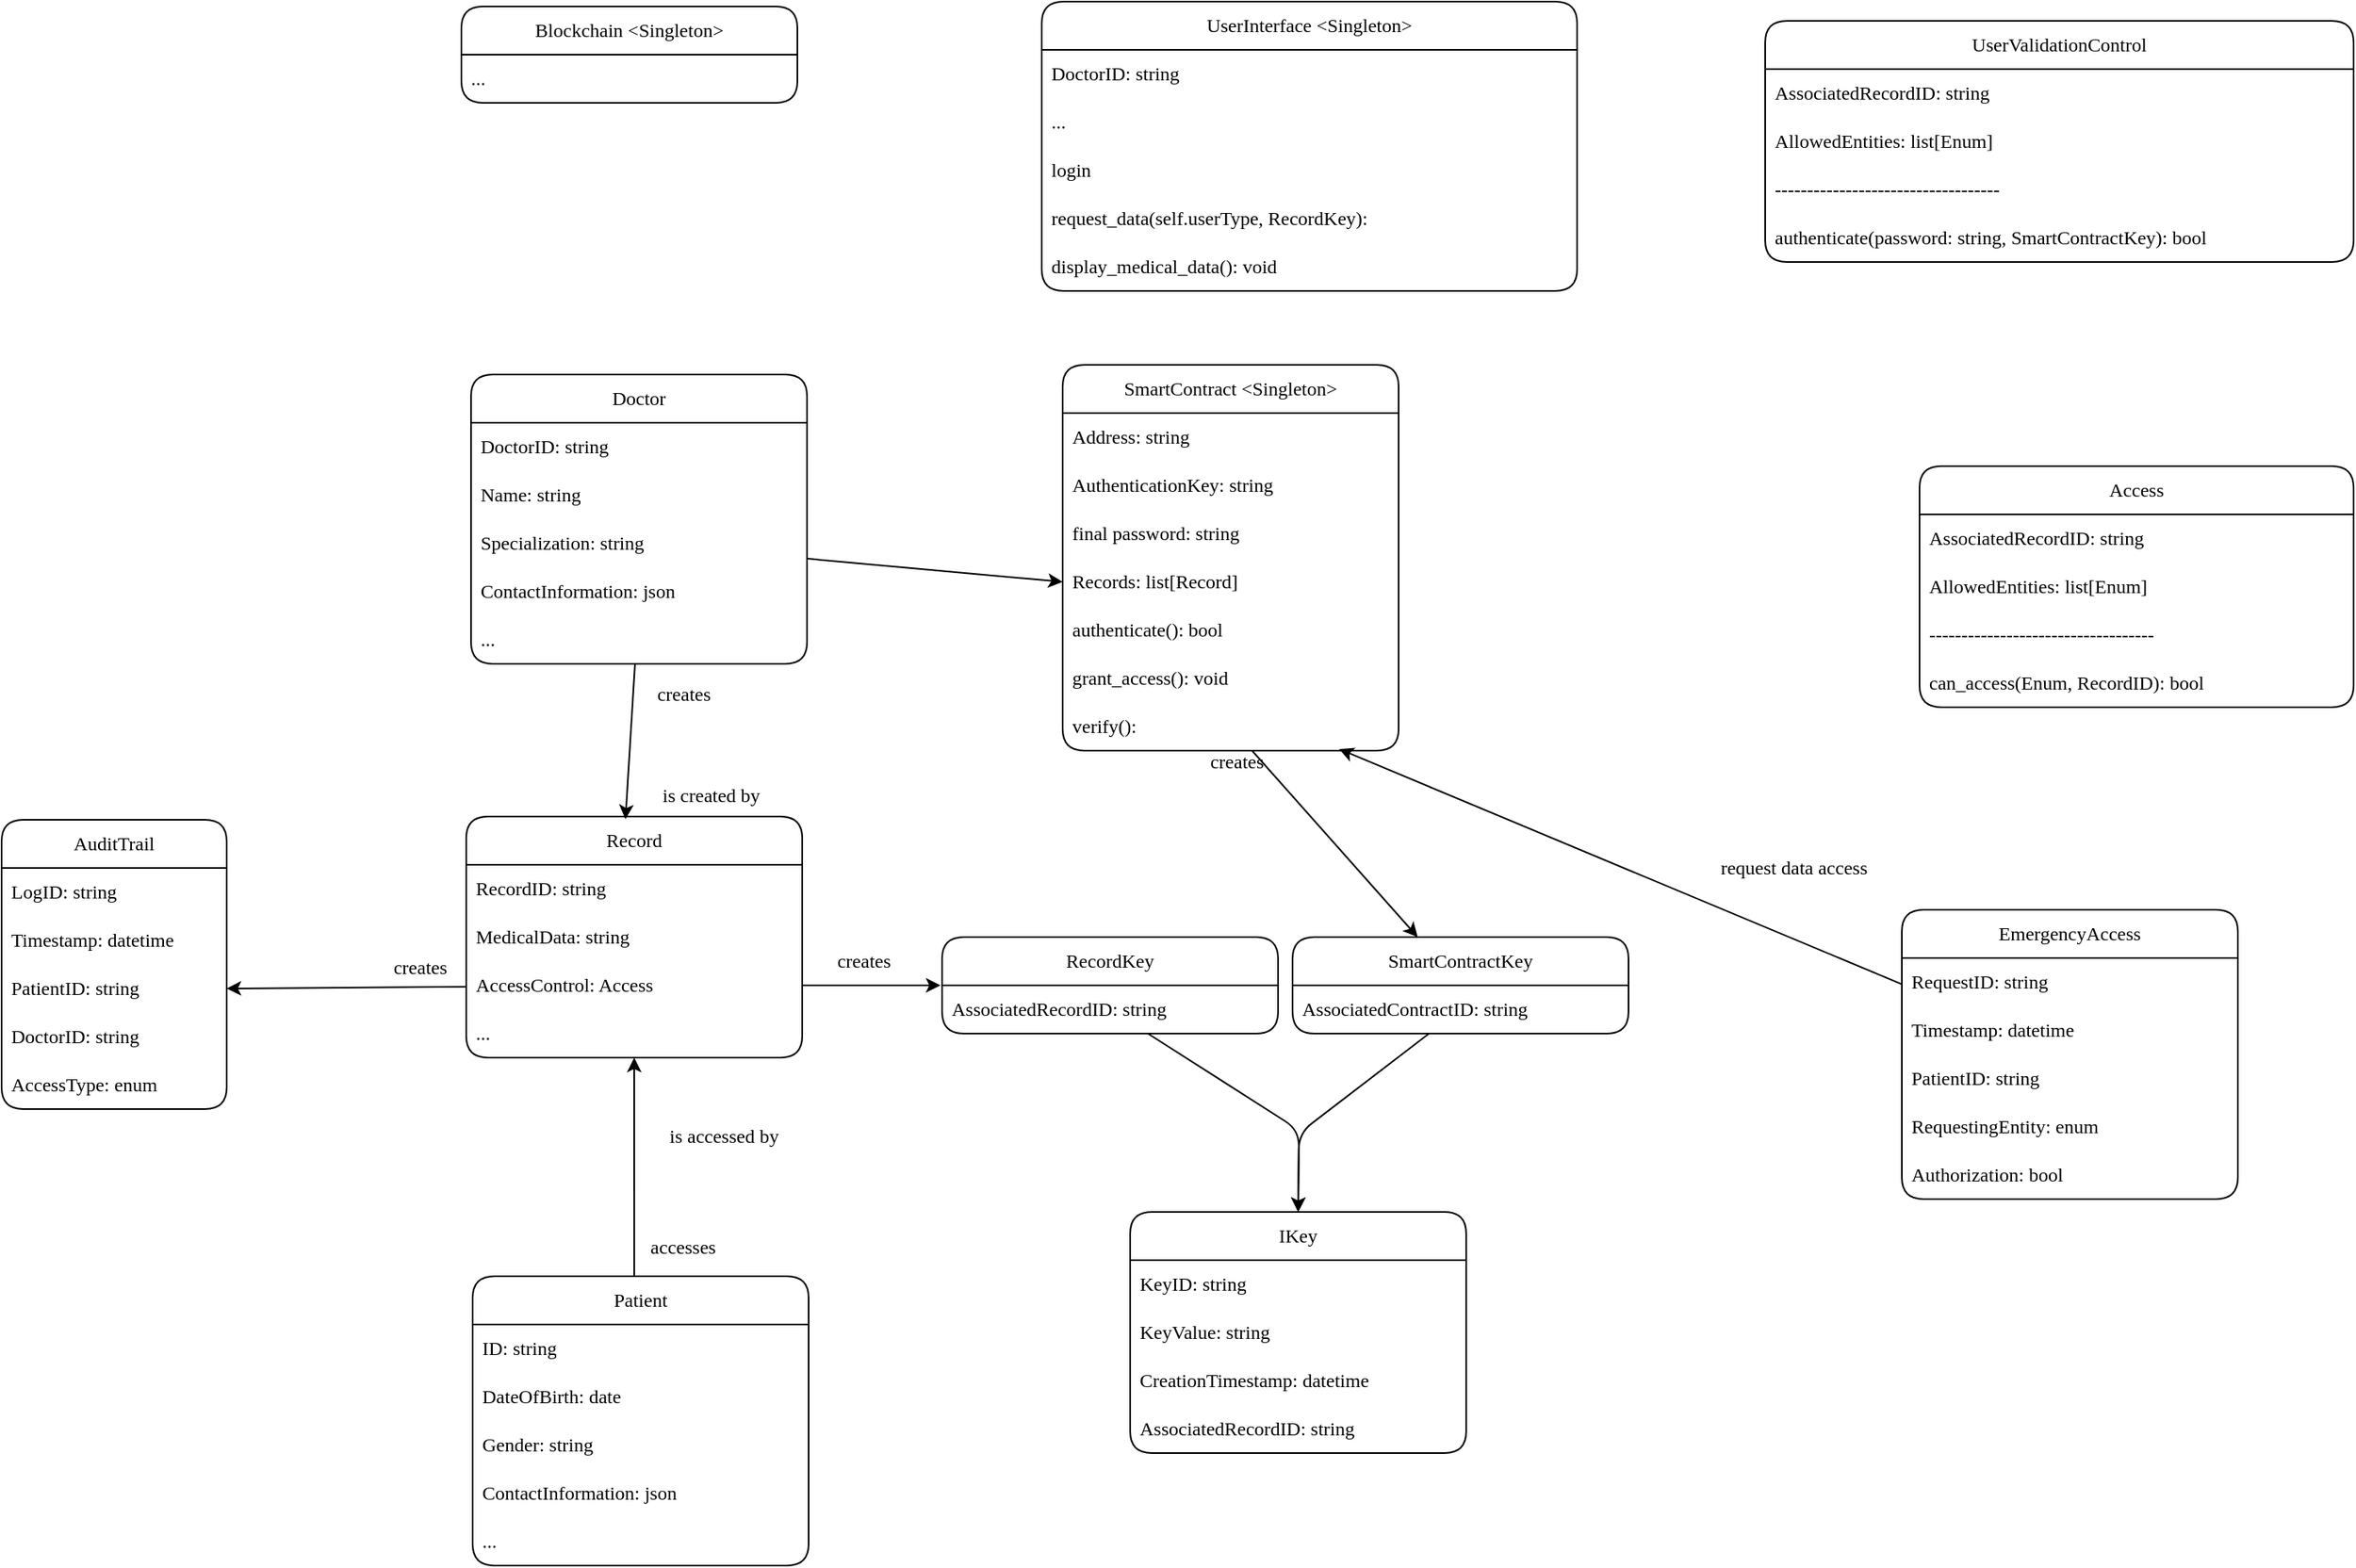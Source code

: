 <mxfile>
    <diagram id="Iqhv2b_sPeoUP_KQvRb9" name="Page-1">
        <mxGraphModel dx="2067" dy="1157" grid="0" gridSize="10" guides="1" tooltips="1" connect="1" arrows="1" fold="1" page="1" pageScale="1" pageWidth="1600" pageHeight="1200" math="0" shadow="0">
            <root>
                <mxCell id="0"/>
                <mxCell id="1" parent="0"/>
                <mxCell id="69" value="" style="edgeStyle=none;html=1;shadow=0;fontFamily=Verdana;exitX=0.481;exitY=0;exitDx=0;exitDy=0;exitPerimeter=0;" parent="1" source="5" target="31" edge="1">
                    <mxGeometry relative="1" as="geometry"/>
                </mxCell>
                <mxCell id="5" value="Patient" style="swimlane;fontStyle=0;childLayout=stackLayout;horizontal=1;startSize=30;horizontalStack=0;resizeParent=1;resizeParentMax=0;resizeLast=0;collapsible=1;marginBottom=0;whiteSpace=wrap;html=1;rounded=1;fontFamily=Verdana;" parent="1" vertex="1">
                    <mxGeometry x="305" y="845" width="209" height="180" as="geometry"/>
                </mxCell>
                <mxCell id="6" value="ID: string" style="text;strokeColor=none;fillColor=none;align=left;verticalAlign=middle;spacingLeft=4;spacingRight=4;overflow=hidden;points=[[0,0.5],[1,0.5]];portConstraint=eastwest;rotatable=0;whiteSpace=wrap;html=1;fontFamily=Verdana;" parent="5" vertex="1">
                    <mxGeometry y="30" width="209" height="30" as="geometry"/>
                </mxCell>
                <mxCell id="7" value="DateOfBirth: date" style="text;strokeColor=none;fillColor=none;align=left;verticalAlign=middle;spacingLeft=4;spacingRight=4;overflow=hidden;points=[[0,0.5],[1,0.5]];portConstraint=eastwest;rotatable=0;whiteSpace=wrap;html=1;fontFamily=Verdana;" parent="5" vertex="1">
                    <mxGeometry y="60" width="209" height="30" as="geometry"/>
                </mxCell>
                <mxCell id="16" value="Gender: string" style="text;strokeColor=none;fillColor=none;align=left;verticalAlign=middle;spacingLeft=4;spacingRight=4;overflow=hidden;points=[[0,0.5],[1,0.5]];portConstraint=eastwest;rotatable=0;whiteSpace=wrap;html=1;rounded=0;fontFamily=Verdana;" parent="5" vertex="1">
                    <mxGeometry y="90" width="209" height="30" as="geometry"/>
                </mxCell>
                <mxCell id="17" value="ContactInformation: json" style="text;strokeColor=none;fillColor=none;align=left;verticalAlign=middle;spacingLeft=4;spacingRight=4;overflow=hidden;points=[[0,0.5],[1,0.5]];portConstraint=eastwest;rotatable=0;whiteSpace=wrap;html=1;rounded=0;fontFamily=Verdana;" parent="5" vertex="1">
                    <mxGeometry y="120" width="209" height="30" as="geometry"/>
                </mxCell>
                <mxCell id="18" value="..." style="text;strokeColor=none;fillColor=none;align=left;verticalAlign=middle;spacingLeft=4;spacingRight=4;overflow=hidden;points=[[0,0.5],[1,0.5]];portConstraint=eastwest;rotatable=0;whiteSpace=wrap;html=1;rounded=0;fontFamily=Verdana;" parent="5" vertex="1">
                    <mxGeometry y="150" width="209" height="30" as="geometry"/>
                </mxCell>
                <mxCell id="20" value="Doctor" style="swimlane;fontStyle=0;childLayout=stackLayout;horizontal=1;startSize=30;horizontalStack=0;resizeParent=1;resizeParentMax=0;resizeLast=0;collapsible=1;marginBottom=0;whiteSpace=wrap;html=1;rounded=1;fontFamily=Verdana;" parent="1" vertex="1">
                    <mxGeometry x="304" y="284" width="209" height="180" as="geometry"/>
                </mxCell>
                <mxCell id="21" value="DoctorID: string" style="text;strokeColor=none;fillColor=none;align=left;verticalAlign=middle;spacingLeft=4;spacingRight=4;overflow=hidden;points=[[0,0.5],[1,0.5]];portConstraint=eastwest;rotatable=0;whiteSpace=wrap;html=1;fontFamily=Verdana;" parent="20" vertex="1">
                    <mxGeometry y="30" width="209" height="30" as="geometry"/>
                </mxCell>
                <mxCell id="22" value="Name: string" style="text;strokeColor=none;fillColor=none;align=left;verticalAlign=middle;spacingLeft=4;spacingRight=4;overflow=hidden;points=[[0,0.5],[1,0.5]];portConstraint=eastwest;rotatable=0;whiteSpace=wrap;html=1;fontFamily=Verdana;" parent="20" vertex="1">
                    <mxGeometry y="60" width="209" height="30" as="geometry"/>
                </mxCell>
                <mxCell id="23" value="Specialization: string" style="text;strokeColor=none;fillColor=none;align=left;verticalAlign=middle;spacingLeft=4;spacingRight=4;overflow=hidden;points=[[0,0.5],[1,0.5]];portConstraint=eastwest;rotatable=0;whiteSpace=wrap;html=1;rounded=0;fontFamily=Verdana;" parent="20" vertex="1">
                    <mxGeometry y="90" width="209" height="30" as="geometry"/>
                </mxCell>
                <mxCell id="24" value="ContactInformation: json" style="text;strokeColor=none;fillColor=none;align=left;verticalAlign=middle;spacingLeft=4;spacingRight=4;overflow=hidden;points=[[0,0.5],[1,0.5]];portConstraint=eastwest;rotatable=0;whiteSpace=wrap;html=1;rounded=0;fontFamily=Verdana;" parent="20" vertex="1">
                    <mxGeometry y="120" width="209" height="30" as="geometry"/>
                </mxCell>
                <mxCell id="25" value="..." style="text;strokeColor=none;fillColor=none;align=left;verticalAlign=middle;spacingLeft=4;spacingRight=4;overflow=hidden;points=[[0,0.5],[1,0.5]];portConstraint=eastwest;rotatable=0;whiteSpace=wrap;html=1;rounded=0;fontFamily=Verdana;" parent="20" vertex="1">
                    <mxGeometry y="150" width="209" height="30" as="geometry"/>
                </mxCell>
                <mxCell id="26" value="Record" style="swimlane;fontStyle=0;childLayout=stackLayout;horizontal=1;startSize=30;horizontalStack=0;resizeParent=1;resizeParentMax=0;resizeLast=0;collapsible=1;marginBottom=0;whiteSpace=wrap;html=1;rounded=1;fontFamily=Verdana;" parent="1" vertex="1">
                    <mxGeometry x="301" y="559" width="209" height="150" as="geometry"/>
                </mxCell>
                <mxCell id="27" value="RecordID: string" style="text;strokeColor=none;fillColor=none;align=left;verticalAlign=middle;spacingLeft=4;spacingRight=4;overflow=hidden;points=[[0,0.5],[1,0.5]];portConstraint=eastwest;rotatable=0;whiteSpace=wrap;html=1;fontFamily=Verdana;" parent="26" vertex="1">
                    <mxGeometry y="30" width="209" height="30" as="geometry"/>
                </mxCell>
                <mxCell id="28" value="MedicalData: string" style="text;strokeColor=none;fillColor=none;align=left;verticalAlign=middle;spacingLeft=4;spacingRight=4;overflow=hidden;points=[[0,0.5],[1,0.5]];portConstraint=eastwest;rotatable=0;whiteSpace=wrap;html=1;fontFamily=Verdana;" parent="26" vertex="1">
                    <mxGeometry y="60" width="209" height="30" as="geometry"/>
                </mxCell>
                <mxCell id="30" value="AccessControl: Access" style="text;strokeColor=none;fillColor=none;align=left;verticalAlign=middle;spacingLeft=4;spacingRight=4;overflow=hidden;points=[[0,0.5],[1,0.5]];portConstraint=eastwest;rotatable=0;whiteSpace=wrap;html=1;rounded=0;fontFamily=Verdana;" parent="26" vertex="1">
                    <mxGeometry y="90" width="209" height="30" as="geometry"/>
                </mxCell>
                <mxCell id="31" value="..." style="text;strokeColor=none;fillColor=none;align=left;verticalAlign=middle;spacingLeft=4;spacingRight=4;overflow=hidden;points=[[0,0.5],[1,0.5]];portConstraint=eastwest;rotatable=0;whiteSpace=wrap;html=1;rounded=0;fontFamily=Verdana;" parent="26" vertex="1">
                    <mxGeometry y="120" width="209" height="30" as="geometry"/>
                </mxCell>
                <mxCell id="32" value="Access" style="swimlane;fontStyle=0;childLayout=stackLayout;horizontal=1;startSize=30;horizontalStack=0;resizeParent=1;resizeParentMax=0;resizeLast=0;collapsible=1;marginBottom=0;whiteSpace=wrap;html=1;rounded=1;fontFamily=Verdana;" parent="1" vertex="1">
                    <mxGeometry x="1205" y="341" width="270" height="150" as="geometry"/>
                </mxCell>
                <mxCell id="33" value="AssociatedRecordID: string" style="text;strokeColor=none;fillColor=none;align=left;verticalAlign=middle;spacingLeft=4;spacingRight=4;overflow=hidden;points=[[0,0.5],[1,0.5]];portConstraint=eastwest;rotatable=0;whiteSpace=wrap;html=1;rounded=1;fontFamily=Verdana;" parent="32" vertex="1">
                    <mxGeometry y="30" width="270" height="30" as="geometry"/>
                </mxCell>
                <mxCell id="101" value="AllowedEntities: list[Enum]" style="text;strokeColor=none;fillColor=none;align=left;verticalAlign=middle;spacingLeft=4;spacingRight=4;overflow=hidden;points=[[0,0.5],[1,0.5]];portConstraint=eastwest;rotatable=0;whiteSpace=wrap;html=1;rounded=1;fontFamily=Verdana;" parent="32" vertex="1">
                    <mxGeometry y="60" width="270" height="30" as="geometry"/>
                </mxCell>
                <mxCell id="102" value="-----------------------------------" style="text;strokeColor=none;fillColor=none;align=left;verticalAlign=middle;spacingLeft=4;spacingRight=4;overflow=hidden;points=[[0,0.5],[1,0.5]];portConstraint=eastwest;rotatable=0;whiteSpace=wrap;html=1;rounded=1;fontFamily=Verdana;" parent="32" vertex="1">
                    <mxGeometry y="90" width="270" height="30" as="geometry"/>
                </mxCell>
                <mxCell id="103" value="can_access(Enum, RecordID): bool" style="text;strokeColor=none;fillColor=none;align=left;verticalAlign=middle;spacingLeft=4;spacingRight=4;overflow=hidden;points=[[0,0.5],[1,0.5]];portConstraint=eastwest;rotatable=0;whiteSpace=wrap;html=1;rounded=1;fontFamily=Verdana;" parent="32" vertex="1">
                    <mxGeometry y="120" width="270" height="30" as="geometry"/>
                </mxCell>
                <mxCell id="107" style="edgeStyle=none;html=1;entryX=0.823;entryY=0.967;entryDx=0;entryDy=0;entryPerimeter=0;" parent="1" source="36" target="59" edge="1">
                    <mxGeometry relative="1" as="geometry"/>
                </mxCell>
                <mxCell id="36" value="EmergencyAccess" style="swimlane;fontStyle=0;childLayout=stackLayout;horizontal=1;startSize=30;horizontalStack=0;resizeParent=1;resizeParentMax=0;resizeLast=0;collapsible=1;marginBottom=0;whiteSpace=wrap;html=1;rounded=1;fontFamily=Verdana;" parent="1" vertex="1">
                    <mxGeometry x="1194" y="617" width="209" height="180" as="geometry"/>
                </mxCell>
                <mxCell id="37" value="RequestID: string" style="text;strokeColor=none;fillColor=none;align=left;verticalAlign=middle;spacingLeft=4;spacingRight=4;overflow=hidden;points=[[0,0.5],[1,0.5]];portConstraint=eastwest;rotatable=0;whiteSpace=wrap;html=1;fontFamily=Verdana;" parent="36" vertex="1">
                    <mxGeometry y="30" width="209" height="30" as="geometry"/>
                </mxCell>
                <mxCell id="38" value="Timestamp: datetime" style="text;strokeColor=none;fillColor=none;align=left;verticalAlign=middle;spacingLeft=4;spacingRight=4;overflow=hidden;points=[[0,0.5],[1,0.5]];portConstraint=eastwest;rotatable=0;whiteSpace=wrap;html=1;fontFamily=Verdana;" parent="36" vertex="1">
                    <mxGeometry y="60" width="209" height="30" as="geometry"/>
                </mxCell>
                <mxCell id="39" value="PatientID: string" style="text;strokeColor=none;fillColor=none;align=left;verticalAlign=middle;spacingLeft=4;spacingRight=4;overflow=hidden;points=[[0,0.5],[1,0.5]];portConstraint=eastwest;rotatable=0;whiteSpace=wrap;html=1;rounded=0;fontFamily=Verdana;" parent="36" vertex="1">
                    <mxGeometry y="90" width="209" height="30" as="geometry"/>
                </mxCell>
                <mxCell id="40" value="RequestingEntity: enum" style="text;strokeColor=none;fillColor=none;align=left;verticalAlign=middle;spacingLeft=4;spacingRight=4;overflow=hidden;points=[[0,0.5],[1,0.5]];portConstraint=eastwest;rotatable=0;whiteSpace=wrap;html=1;rounded=0;fontFamily=Verdana;" parent="36" vertex="1">
                    <mxGeometry y="120" width="209" height="30" as="geometry"/>
                </mxCell>
                <mxCell id="41" value="Authorization: bool" style="text;strokeColor=none;fillColor=none;align=left;verticalAlign=middle;spacingLeft=4;spacingRight=4;overflow=hidden;points=[[0,0.5],[1,0.5]];portConstraint=eastwest;rotatable=0;whiteSpace=wrap;html=1;rounded=0;fontFamily=Verdana;" parent="36" vertex="1">
                    <mxGeometry y="150" width="209" height="30" as="geometry"/>
                </mxCell>
                <mxCell id="42" value="SmartContract &amp;lt;Singleton&amp;gt;" style="swimlane;fontStyle=0;childLayout=stackLayout;horizontal=1;startSize=30;horizontalStack=0;resizeParent=1;resizeParentMax=0;resizeLast=0;collapsible=1;marginBottom=0;whiteSpace=wrap;html=1;rounded=1;fontFamily=Verdana;" parent="1" vertex="1">
                    <mxGeometry x="672" y="278" width="209" height="240" as="geometry"/>
                </mxCell>
                <mxCell id="43" value="Address: string" style="text;strokeColor=none;fillColor=none;align=left;verticalAlign=middle;spacingLeft=4;spacingRight=4;overflow=hidden;points=[[0,0.5],[1,0.5]];portConstraint=eastwest;rotatable=0;whiteSpace=wrap;html=1;fontFamily=Verdana;" parent="42" vertex="1">
                    <mxGeometry y="30" width="209" height="30" as="geometry"/>
                </mxCell>
                <mxCell id="109" value="AuthenticationKey: string" style="text;strokeColor=none;fillColor=none;align=left;verticalAlign=middle;spacingLeft=4;spacingRight=4;overflow=hidden;points=[[0,0.5],[1,0.5]];portConstraint=eastwest;rotatable=0;whiteSpace=wrap;html=1;fontFamily=Verdana;" parent="42" vertex="1">
                    <mxGeometry y="60" width="209" height="30" as="geometry"/>
                </mxCell>
                <mxCell id="127" value="final password: string" style="text;strokeColor=none;fillColor=none;align=left;verticalAlign=middle;spacingLeft=4;spacingRight=4;overflow=hidden;points=[[0,0.5],[1,0.5]];portConstraint=eastwest;rotatable=0;whiteSpace=wrap;html=1;fontFamily=Verdana;" parent="42" vertex="1">
                    <mxGeometry y="90" width="209" height="30" as="geometry"/>
                </mxCell>
                <mxCell id="46" value="Records: list[Record]" style="text;strokeColor=none;fillColor=none;align=left;verticalAlign=middle;spacingLeft=4;spacingRight=4;overflow=hidden;points=[[0,0.5],[1,0.5]];portConstraint=eastwest;rotatable=0;whiteSpace=wrap;html=1;rounded=0;fontFamily=Verdana;" parent="42" vertex="1">
                    <mxGeometry y="120" width="209" height="30" as="geometry"/>
                </mxCell>
                <mxCell id="121" value="authenticate(): bool" style="text;strokeColor=none;fillColor=none;align=left;verticalAlign=middle;spacingLeft=4;spacingRight=4;overflow=hidden;points=[[0,0.5],[1,0.5]];portConstraint=eastwest;rotatable=0;whiteSpace=wrap;html=1;rounded=0;fontFamily=Verdana;" parent="42" vertex="1">
                    <mxGeometry y="150" width="209" height="30" as="geometry"/>
                </mxCell>
                <mxCell id="57" value="grant_access(): void" style="text;strokeColor=none;fillColor=none;align=left;verticalAlign=middle;spacingLeft=4;spacingRight=4;overflow=hidden;points=[[0,0.5],[1,0.5]];portConstraint=eastwest;rotatable=0;whiteSpace=wrap;html=1;rounded=0;fontFamily=Verdana;" parent="42" vertex="1">
                    <mxGeometry y="180" width="209" height="30" as="geometry"/>
                </mxCell>
                <mxCell id="59" value="verify():&amp;nbsp;" style="text;strokeColor=none;fillColor=none;align=left;verticalAlign=middle;spacingLeft=4;spacingRight=4;overflow=hidden;points=[[0,0.5],[1,0.5]];portConstraint=eastwest;rotatable=0;whiteSpace=wrap;html=1;rounded=0;fontFamily=Verdana;" parent="42" vertex="1">
                    <mxGeometry y="210" width="209" height="30" as="geometry"/>
                </mxCell>
                <mxCell id="54" value="Blockchain &amp;lt;Singleton&amp;gt;" style="swimlane;fontStyle=0;childLayout=stackLayout;horizontal=1;startSize=30;horizontalStack=0;resizeParent=1;resizeParentMax=0;resizeLast=0;collapsible=1;marginBottom=0;whiteSpace=wrap;html=1;rounded=1;fontFamily=Verdana;" parent="1" vertex="1">
                    <mxGeometry x="298" y="55" width="209" height="60" as="geometry"/>
                </mxCell>
                <mxCell id="56" value="..." style="text;strokeColor=none;fillColor=none;align=left;verticalAlign=middle;spacingLeft=4;spacingRight=4;overflow=hidden;points=[[0,0.5],[1,0.5]];portConstraint=eastwest;rotatable=0;whiteSpace=wrap;html=1;rounded=0;fontFamily=Verdana;" parent="54" vertex="1">
                    <mxGeometry y="30" width="209" height="30" as="geometry"/>
                </mxCell>
                <mxCell id="58" value="" style="edgeStyle=none;html=1;entryX=0;entryY=0.5;entryDx=0;entryDy=0;shadow=0;fontFamily=Verdana;" parent="1" source="23" target="46" edge="1">
                    <mxGeometry relative="1" as="geometry"/>
                </mxCell>
                <mxCell id="61" value="" style="edgeStyle=none;html=1;shadow=0;fontFamily=Verdana;entryX=0.474;entryY=0.011;entryDx=0;entryDy=0;entryPerimeter=0;exitX=0.488;exitY=1;exitDx=0;exitDy=0;exitPerimeter=0;" parent="1" source="25" target="26" edge="1">
                    <mxGeometry relative="1" as="geometry">
                        <mxPoint x="398" y="485" as="sourcePoint"/>
                    </mxGeometry>
                </mxCell>
                <mxCell id="62" value="AuditTrail" style="swimlane;fontStyle=0;childLayout=stackLayout;horizontal=1;startSize=30;horizontalStack=0;resizeParent=1;resizeParentMax=0;resizeLast=0;collapsible=1;marginBottom=0;whiteSpace=wrap;html=1;rounded=1;fontFamily=Verdana;" parent="1" vertex="1">
                    <mxGeometry x="12" y="561" width="140" height="180" as="geometry"/>
                </mxCell>
                <mxCell id="63" value="LogID: string" style="text;strokeColor=none;fillColor=none;align=left;verticalAlign=middle;spacingLeft=4;spacingRight=4;overflow=hidden;points=[[0,0.5],[1,0.5]];portConstraint=eastwest;rotatable=0;whiteSpace=wrap;html=1;rounded=1;fontFamily=Verdana;" parent="62" vertex="1">
                    <mxGeometry y="30" width="140" height="30" as="geometry"/>
                </mxCell>
                <mxCell id="64" value="Timestamp: datetime" style="text;strokeColor=none;fillColor=none;align=left;verticalAlign=middle;spacingLeft=4;spacingRight=4;overflow=hidden;points=[[0,0.5],[1,0.5]];portConstraint=eastwest;rotatable=0;whiteSpace=wrap;html=1;rounded=1;fontFamily=Verdana;" parent="62" vertex="1">
                    <mxGeometry y="60" width="140" height="30" as="geometry"/>
                </mxCell>
                <mxCell id="65" value="PatientID: string" style="text;strokeColor=none;fillColor=none;align=left;verticalAlign=middle;spacingLeft=4;spacingRight=4;overflow=hidden;points=[[0,0.5],[1,0.5]];portConstraint=eastwest;rotatable=0;whiteSpace=wrap;html=1;rounded=1;fontFamily=Verdana;" parent="62" vertex="1">
                    <mxGeometry y="90" width="140" height="30" as="geometry"/>
                </mxCell>
                <mxCell id="66" value="DoctorID: string" style="text;strokeColor=none;fillColor=none;align=left;verticalAlign=middle;spacingLeft=4;spacingRight=4;overflow=hidden;points=[[0,0.5],[1,0.5]];portConstraint=eastwest;rotatable=0;whiteSpace=wrap;html=1;rounded=1;fontFamily=Verdana;" parent="62" vertex="1">
                    <mxGeometry y="120" width="140" height="30" as="geometry"/>
                </mxCell>
                <mxCell id="67" value="AccessType: enum" style="text;strokeColor=none;fillColor=none;align=left;verticalAlign=middle;spacingLeft=4;spacingRight=4;overflow=hidden;points=[[0,0.5],[1,0.5]];portConstraint=eastwest;rotatable=0;whiteSpace=wrap;html=1;rounded=1;fontFamily=Verdana;" parent="62" vertex="1">
                    <mxGeometry y="150" width="140" height="30" as="geometry"/>
                </mxCell>
                <mxCell id="70" value="accesses" style="text;strokeColor=none;align=center;fillColor=none;html=1;verticalAlign=middle;whiteSpace=wrap;rounded=0;fontFamily=Verdana;" parent="1" vertex="1">
                    <mxGeometry x="406" y="812" width="60" height="30" as="geometry"/>
                </mxCell>
                <mxCell id="71" value="is accessed by" style="text;strokeColor=none;align=center;fillColor=none;html=1;verticalAlign=middle;whiteSpace=wrap;rounded=0;fontFamily=Verdana;" parent="1" vertex="1">
                    <mxGeometry x="410" y="743" width="103" height="30" as="geometry"/>
                </mxCell>
                <mxCell id="72" value="is created by" style="text;strokeColor=none;align=center;fillColor=none;html=1;verticalAlign=middle;whiteSpace=wrap;rounded=0;fontFamily=Verdana;" parent="1" vertex="1">
                    <mxGeometry x="402" y="531" width="103" height="30" as="geometry"/>
                </mxCell>
                <mxCell id="73" value="creates" style="text;strokeColor=none;align=center;fillColor=none;html=1;verticalAlign=middle;whiteSpace=wrap;rounded=0;fontFamily=Verdana;" parent="1" vertex="1">
                    <mxGeometry x="384.5" y="468" width="103" height="30" as="geometry"/>
                </mxCell>
                <mxCell id="82" style="edgeStyle=none;html=1;entryX=1;entryY=0.5;entryDx=0;entryDy=0;shadow=0;fontFamily=Verdana;" parent="1" target="65" edge="1">
                    <mxGeometry relative="1" as="geometry">
                        <mxPoint x="301" y="664.824" as="sourcePoint"/>
                    </mxGeometry>
                </mxCell>
                <mxCell id="83" value="creates" style="text;strokeColor=none;align=center;fillColor=none;html=1;verticalAlign=middle;whiteSpace=wrap;rounded=0;fontFamily=Verdana;" parent="1" vertex="1">
                    <mxGeometry x="221" y="638" width="103" height="30" as="geometry"/>
                </mxCell>
                <mxCell id="87" value="RecordKey" style="swimlane;fontStyle=0;childLayout=stackLayout;horizontal=1;startSize=30;horizontalStack=0;resizeParent=1;resizeParentMax=0;resizeLast=0;collapsible=1;marginBottom=0;whiteSpace=wrap;html=1;rounded=1;fontFamily=Verdana;" parent="1" vertex="1">
                    <mxGeometry x="597" y="634" width="209" height="60" as="geometry"/>
                </mxCell>
                <mxCell id="90" value="AssociatedRecordID: string" style="text;strokeColor=none;fillColor=none;align=left;verticalAlign=middle;spacingLeft=4;spacingRight=4;overflow=hidden;points=[[0,0.5],[1,0.5]];portConstraint=eastwest;rotatable=0;whiteSpace=wrap;html=1;rounded=0;fontFamily=Verdana;" parent="87" vertex="1">
                    <mxGeometry y="30" width="209" height="30" as="geometry"/>
                </mxCell>
                <mxCell id="93" style="edgeStyle=none;html=1;exitX=1;exitY=0.5;exitDx=0;exitDy=0;entryX=0;entryY=0.5;entryDx=0;entryDy=0;" parent="1" edge="1">
                    <mxGeometry relative="1" as="geometry">
                        <mxPoint x="510" y="664" as="sourcePoint"/>
                        <mxPoint x="596" y="664" as="targetPoint"/>
                    </mxGeometry>
                </mxCell>
                <mxCell id="94" value="creates" style="text;strokeColor=none;align=center;fillColor=none;html=1;verticalAlign=middle;whiteSpace=wrap;rounded=0;fontFamily=Verdana;" parent="1" vertex="1">
                    <mxGeometry x="497" y="634" width="103" height="30" as="geometry"/>
                </mxCell>
                <mxCell id="108" value="request data access" style="text;strokeColor=none;align=center;fillColor=none;html=1;verticalAlign=middle;whiteSpace=wrap;rounded=0;fontFamily=Verdana;" parent="1" vertex="1">
                    <mxGeometry x="1053.5" y="576" width="146" height="30" as="geometry"/>
                </mxCell>
                <mxCell id="110" value="IKey" style="swimlane;fontStyle=0;childLayout=stackLayout;horizontal=1;startSize=30;horizontalStack=0;resizeParent=1;resizeParentMax=0;resizeLast=0;collapsible=1;marginBottom=0;whiteSpace=wrap;html=1;rounded=1;fontFamily=Verdana;" parent="1" vertex="1">
                    <mxGeometry x="714" y="805" width="209" height="150" as="geometry"/>
                </mxCell>
                <mxCell id="111" value="KeyID: string" style="text;strokeColor=none;fillColor=none;align=left;verticalAlign=middle;spacingLeft=4;spacingRight=4;overflow=hidden;points=[[0,0.5],[1,0.5]];portConstraint=eastwest;rotatable=0;whiteSpace=wrap;html=1;fontFamily=Verdana;" parent="110" vertex="1">
                    <mxGeometry y="30" width="209" height="30" as="geometry"/>
                </mxCell>
                <mxCell id="112" value="KeyValue: string" style="text;strokeColor=none;fillColor=none;align=left;verticalAlign=middle;spacingLeft=4;spacingRight=4;overflow=hidden;points=[[0,0.5],[1,0.5]];portConstraint=eastwest;rotatable=0;whiteSpace=wrap;html=1;fontFamily=Verdana;" parent="110" vertex="1">
                    <mxGeometry y="60" width="209" height="30" as="geometry"/>
                </mxCell>
                <mxCell id="113" value="CreationTimestamp: datetime" style="text;strokeColor=none;fillColor=none;align=left;verticalAlign=middle;spacingLeft=4;spacingRight=4;overflow=hidden;points=[[0,0.5],[1,0.5]];portConstraint=eastwest;rotatable=0;whiteSpace=wrap;html=1;fontFamily=Verdana;" parent="110" vertex="1">
                    <mxGeometry y="90" width="209" height="30" as="geometry"/>
                </mxCell>
                <mxCell id="114" value="AssociatedRecordID: string" style="text;strokeColor=none;fillColor=none;align=left;verticalAlign=middle;spacingLeft=4;spacingRight=4;overflow=hidden;points=[[0,0.5],[1,0.5]];portConstraint=eastwest;rotatable=0;whiteSpace=wrap;html=1;rounded=0;fontFamily=Verdana;" parent="110" vertex="1">
                    <mxGeometry y="120" width="209" height="30" as="geometry"/>
                </mxCell>
                <mxCell id="115" value="SmartContractKey" style="swimlane;fontStyle=0;childLayout=stackLayout;horizontal=1;startSize=30;horizontalStack=0;resizeParent=1;resizeParentMax=0;resizeLast=0;collapsible=1;marginBottom=0;whiteSpace=wrap;html=1;rounded=1;fontFamily=Verdana;" parent="1" vertex="1">
                    <mxGeometry x="815" y="634" width="209" height="60" as="geometry"/>
                </mxCell>
                <mxCell id="116" value="AssociatedContractID: string" style="text;strokeColor=none;fillColor=none;align=left;verticalAlign=middle;spacingLeft=4;spacingRight=4;overflow=hidden;points=[[0,0.5],[1,0.5]];portConstraint=eastwest;rotatable=0;whiteSpace=wrap;html=1;rounded=0;fontFamily=Verdana;" parent="115" vertex="1">
                    <mxGeometry y="30" width="209" height="30" as="geometry"/>
                </mxCell>
                <mxCell id="117" style="edgeStyle=none;html=1;" parent="1" source="59" target="115" edge="1">
                    <mxGeometry relative="1" as="geometry"/>
                </mxCell>
                <mxCell id="118" value="creates" style="text;strokeColor=none;align=center;fillColor=none;html=1;verticalAlign=middle;whiteSpace=wrap;rounded=0;fontFamily=Verdana;" parent="1" vertex="1">
                    <mxGeometry x="729" y="510" width="103" height="30" as="geometry"/>
                </mxCell>
                <mxCell id="119" style="edgeStyle=none;html=1;entryX=0.5;entryY=0;entryDx=0;entryDy=0;" parent="1" source="90" target="110" edge="1">
                    <mxGeometry relative="1" as="geometry">
                        <Array as="points">
                            <mxPoint x="819" y="754"/>
                        </Array>
                    </mxGeometry>
                </mxCell>
                <mxCell id="120" style="edgeStyle=none;html=1;entryX=0.5;entryY=0;entryDx=0;entryDy=0;" parent="1" source="116" target="110" edge="1">
                    <mxGeometry relative="1" as="geometry">
                        <Array as="points">
                            <mxPoint x="819" y="756"/>
                        </Array>
                    </mxGeometry>
                </mxCell>
                <mxCell id="122" value="UserValidationControl" style="swimlane;fontStyle=0;childLayout=stackLayout;horizontal=1;startSize=30;horizontalStack=0;resizeParent=1;resizeParentMax=0;resizeLast=0;collapsible=1;marginBottom=0;whiteSpace=wrap;html=1;rounded=1;fontFamily=Verdana;" parent="1" vertex="1">
                    <mxGeometry x="1109" y="64" width="366" height="150" as="geometry"/>
                </mxCell>
                <mxCell id="123" value="AssociatedRecordID: string" style="text;strokeColor=none;fillColor=none;align=left;verticalAlign=middle;spacingLeft=4;spacingRight=4;overflow=hidden;points=[[0,0.5],[1,0.5]];portConstraint=eastwest;rotatable=0;whiteSpace=wrap;html=1;rounded=1;fontFamily=Verdana;" parent="122" vertex="1">
                    <mxGeometry y="30" width="366" height="30" as="geometry"/>
                </mxCell>
                <mxCell id="124" value="AllowedEntities: list[Enum]" style="text;strokeColor=none;fillColor=none;align=left;verticalAlign=middle;spacingLeft=4;spacingRight=4;overflow=hidden;points=[[0,0.5],[1,0.5]];portConstraint=eastwest;rotatable=0;whiteSpace=wrap;html=1;rounded=1;fontFamily=Verdana;" parent="122" vertex="1">
                    <mxGeometry y="60" width="366" height="30" as="geometry"/>
                </mxCell>
                <mxCell id="125" value="-----------------------------------" style="text;strokeColor=none;fillColor=none;align=left;verticalAlign=middle;spacingLeft=4;spacingRight=4;overflow=hidden;points=[[0,0.5],[1,0.5]];portConstraint=eastwest;rotatable=0;whiteSpace=wrap;html=1;rounded=1;fontFamily=Verdana;" parent="122" vertex="1">
                    <mxGeometry y="90" width="366" height="30" as="geometry"/>
                </mxCell>
                <mxCell id="126" value="authenticate(password: string, SmartContractKey): bool" style="text;strokeColor=none;fillColor=none;align=left;verticalAlign=middle;spacingLeft=4;spacingRight=4;overflow=hidden;points=[[0,0.5],[1,0.5]];portConstraint=eastwest;rotatable=0;whiteSpace=wrap;html=1;rounded=1;fontFamily=Verdana;" parent="122" vertex="1">
                    <mxGeometry y="120" width="366" height="30" as="geometry"/>
                </mxCell>
                <mxCell id="128" value="UserInterface &amp;lt;Singleton&amp;gt;" style="swimlane;fontStyle=0;childLayout=stackLayout;horizontal=1;startSize=30;horizontalStack=0;resizeParent=1;resizeParentMax=0;resizeLast=0;collapsible=1;marginBottom=0;whiteSpace=wrap;html=1;rounded=1;fontFamily=Verdana;" parent="1" vertex="1">
                    <mxGeometry x="659" y="52" width="333" height="180" as="geometry"/>
                </mxCell>
                <mxCell id="129" value="DoctorID: string" style="text;strokeColor=none;fillColor=none;align=left;verticalAlign=middle;spacingLeft=4;spacingRight=4;overflow=hidden;points=[[0,0.5],[1,0.5]];portConstraint=eastwest;rotatable=0;whiteSpace=wrap;html=1;fontFamily=Verdana;" parent="128" vertex="1">
                    <mxGeometry y="30" width="333" height="30" as="geometry"/>
                </mxCell>
                <mxCell id="133" value="..." style="text;strokeColor=none;fillColor=none;align=left;verticalAlign=middle;spacingLeft=4;spacingRight=4;overflow=hidden;points=[[0,0.5],[1,0.5]];portConstraint=eastwest;rotatable=0;whiteSpace=wrap;html=1;rounded=0;fontFamily=Verdana;" parent="128" vertex="1">
                    <mxGeometry y="60" width="333" height="30" as="geometry"/>
                </mxCell>
                <mxCell id="136" value="login" style="text;strokeColor=none;fillColor=none;align=left;verticalAlign=middle;spacingLeft=4;spacingRight=4;overflow=hidden;points=[[0,0.5],[1,0.5]];portConstraint=eastwest;rotatable=0;whiteSpace=wrap;html=1;rounded=0;fontFamily=Verdana;" parent="128" vertex="1">
                    <mxGeometry y="90" width="333" height="30" as="geometry"/>
                </mxCell>
                <mxCell id="135" value="request_data(self.userType, RecordKey):" style="text;strokeColor=none;fillColor=none;align=left;verticalAlign=middle;spacingLeft=4;spacingRight=4;overflow=hidden;points=[[0,0.5],[1,0.5]];portConstraint=eastwest;rotatable=0;whiteSpace=wrap;html=1;rounded=0;fontFamily=Verdana;" parent="128" vertex="1">
                    <mxGeometry y="120" width="333" height="30" as="geometry"/>
                </mxCell>
                <mxCell id="134" value="display_medical_data(): void" style="text;strokeColor=none;fillColor=none;align=left;verticalAlign=middle;spacingLeft=4;spacingRight=4;overflow=hidden;points=[[0,0.5],[1,0.5]];portConstraint=eastwest;rotatable=0;whiteSpace=wrap;html=1;rounded=0;fontFamily=Verdana;" parent="128" vertex="1">
                    <mxGeometry y="150" width="333" height="30" as="geometry"/>
                </mxCell>
            </root>
        </mxGraphModel>
    </diagram>
</mxfile>